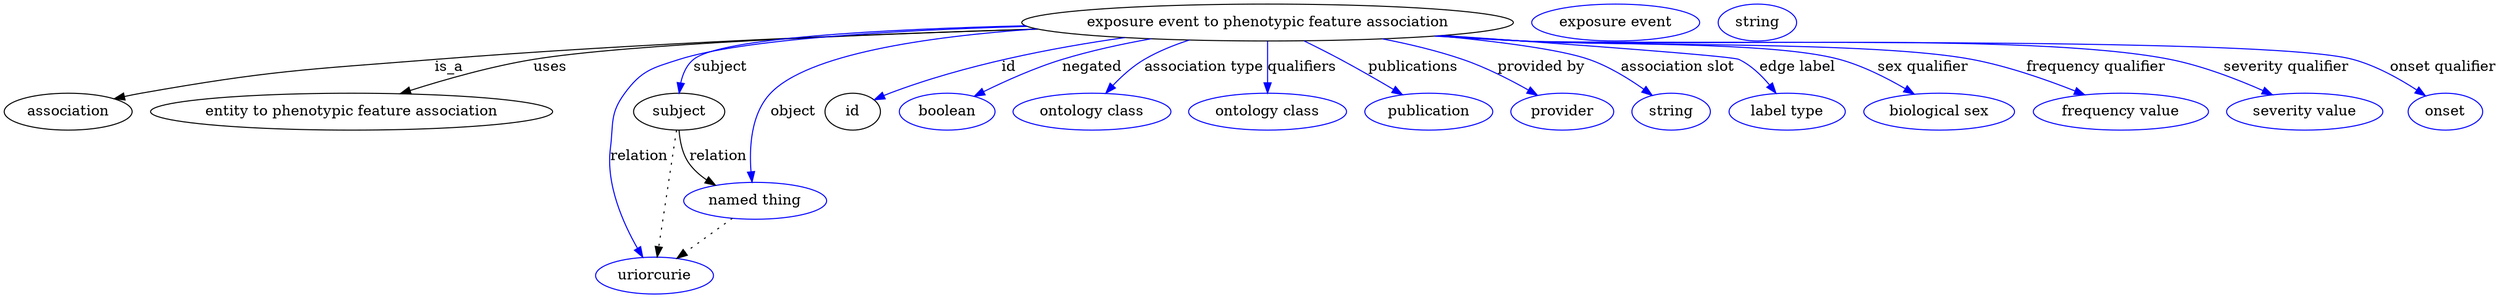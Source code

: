 digraph {
	graph [bb="0,0,1987.3,283"];
	node [label="\N"];
	"exposure event to phenotypic feature association"	 [height=0.5,
		label="exposure event to phenotypic feature association",
		pos="1013,265",
		width=5.0732];
	association	 [height=0.5,
		pos="50.046,178",
		width=1.3902];
	"exposure event to phenotypic feature association" -> association	 [label=is_a,
		lp="342.05,221.5",
		pos="e,87.275,190.07 836.41,260.3 698.52,255.52 502.25,246.26 331.05,229 232.24,219.04 206.97,217.66 110.05,196 105.87,195.07 101.55,\
193.99 97.247,192.85"];
	"entity to phenotypic feature association"	 [height=0.5,
		pos="268.05,178",
		width=4.1524];
	"exposure event to phenotypic feature association" -> "entity to phenotypic feature association"	 [label=uses,
		lp="419.05,221.5",
		pos="e,306.39,195.53 836.75,260.22 687.68,255.13 486.1,245.48 407.05,229 375.78,222.48 342.12,210.28 315.76,199.44"];
	subject	 [height=0.5,
		pos="520.05,178",
		width=0.99297];
	"exposure event to phenotypic feature association" -> subject	 [color=blue,
		label=subject,
		lp="558.55,221.5",
		pos="e,521.89,196.02 835.5,260.67 711.07,256.1 562.89,246.94 539.05,229 531.66,223.45 527.15,214.7 524.39,206.01",
		style=solid];
	relation	 [color=blue,
		height=0.5,
		label=uriorcurie,
		pos="502.05,18",
		width=1.2638];
	"exposure event to phenotypic feature association" -> relation	 [color=blue,
		label=relation,
		lp="490.05,134.5",
		pos="e,494.75,36.137 834.08,261.4 718.56,257.25 579.81,248.29 524.05,229 499.23,220.42 488.64,218.46 475.05,196 459.1,169.67 464.54,157.45 \
469.05,127 473.25,98.634 483.28,67.424 491.19,45.697",
		style=solid];
	object	 [color=blue,
		height=0.5,
		label="named thing",
		pos="585.05,91",
		width=1.5346];
	"exposure event to phenotypic feature association" -> object	 [color=blue,
		label=object,
		lp="618.05,178",
		pos="e,582.16,109.21 847.47,257.35 748.12,249.07 634.66,231.84 601.05,196 582.01,175.71 579.86,142.86 581.3,119.3",
		style=solid];
	id	 [height=0.5,
		pos="671.05,178",
		width=0.75];
	"exposure event to phenotypic feature association" -> id	 [color=blue,
		label=id,
		lp="813.55,221.5",
		pos="e,692.51,189.38 911.04,250.02 877.97,244.39 841.26,237.3 808.05,229 762.23,217.55 750.73,213.94 707.05,196 705.25,195.26 703.42,\
194.47 701.59,193.65",
		style=solid];
	negated	 [color=blue,
		height=0.5,
		label=boolean,
		pos="754.05,178",
		width=1.0652];
	"exposure event to phenotypic feature association" -> negated	 [color=blue,
		label=negated,
		lp="878.55,221.5",
		pos="e,778.31,192.04 927.4,249.01 904.26,243.67 879.42,237 857.05,229 832.88,220.36 806.99,207.53 787.22,196.9",
		style=solid];
	"association type"	 [color=blue,
		height=0.5,
		label="ontology class",
		pos="872.05,178",
		width=1.7151];
	"exposure event to phenotypic feature association" -> "association type"	 [color=blue,
		label="association type",
		lp="965.05,221.5",
		pos="e,885.91,195.97 957.6,247.77 945.05,242.68 932.17,236.43 921.05,229 910.62,222.03 900.72,212.51 892.58,203.58",
		style=solid];
	qualifiers	 [color=blue,
		height=0.5,
		label="ontology class",
		pos="1013,178",
		width=1.7151];
	"exposure event to phenotypic feature association" -> qualifiers	 [color=blue,
		label=qualifiers,
		lp="1039,221.5",
		pos="e,1013,196 1013,246.97 1013,235.19 1013,219.56 1013,206.16",
		style=solid];
	publications	 [color=blue,
		height=0.5,
		label=publication,
		pos="1143,178",
		width=1.3902];
	"exposure event to phenotypic feature association" -> publications	 [color=blue,
		label=publications,
		lp="1123.5,221.5",
		pos="e,1120.2,194.04 1041.4,247.05 1050.3,241.34 1060.1,234.96 1069,229 1083.2,219.57 1098.7,208.91 1111.9,199.79",
		style=solid];
	"provided by"	 [color=blue,
		height=0.5,
		label=provider,
		pos="1251,178",
		width=1.1193];
	"exposure event to phenotypic feature association" -> "provided by"	 [color=blue,
		label="provided by",
		lp="1225,221.5",
		pos="e,1228.6,193.04 1096.5,248.97 1117.9,243.71 1140.6,237.08 1161,229 1181.5,220.91 1202.9,208.9 1219.8,198.57",
		style=solid];
	"association slot"	 [color=blue,
		height=0.5,
		label=string,
		pos="1340,178",
		width=0.84854];
	"exposure event to phenotypic feature association" -> "association slot"	 [color=blue,
		label="association slot",
		lp="1334,221.5",
		pos="e,1322.4,192.81 1138.7,251.89 1188.4,245.65 1239.1,237.67 1262,229 1280.9,221.88 1299.9,209.61 1314.4,198.89",
		style=solid];
	"edge label"	 [color=blue,
		height=0.5,
		label="label type",
		pos="1434,178",
		width=1.2638];
	"exposure event to phenotypic feature association" -> "edge label"	 [color=blue,
		label="edge label",
		lp="1430,221.5",
		pos="e,1421,195.32 1145.2,252.53 1249.3,242.63 1377.3,230.26 1380,229 1393,223.1 1404.8,212.79 1414.1,202.98",
		style=solid];
	"sex qualifier"	 [color=blue,
		height=0.5,
		label="biological sex",
		pos="1557,178",
		width=1.661];
	"exposure event to phenotypic feature association" -> "sex qualifier"	 [color=blue,
		label="sex qualifier",
		lp="1532,221.5",
		pos="e,1532.9,194.7 1143,252.33 1163.4,250.46 1184.3,248.62 1204,247 1318.6,237.61 1351.6,260.9 1462,229 1483.9,222.67 1506.5,210.83 \
1524.1,200.14",
		style=solid];
	"frequency qualifier"	 [color=blue,
		height=0.5,
		label="frequency value",
		pos="1702,178",
		width=1.8776];
	"exposure event to phenotypic feature association" -> "frequency qualifier"	 [color=blue,
		label="frequency qualifier",
		lp="1671,221.5",
		pos="e,1669.6,193.91 1141.1,252.13 1162.2,250.25 1183.7,248.46 1204,247 1366.5,235.36 1410.7,262.78 1570,229 1601.3,222.38 1634.8,209.35 \
1660.2,198.11",
		style=solid];
	"severity qualifier"	 [color=blue,
		height=0.5,
		label="severity value",
		pos="1847,178",
		width=1.661];
	"exposure event to phenotypic feature association" -> "severity qualifier"	 [color=blue,
		label="severity qualifier",
		lp="1818.5,221.5",
		pos="e,1818,193.95 1139.6,252.01 1161.1,250.11 1183.2,248.34 1204,247 1320.1,239.54 1613.5,254.17 1727,229 1755.6,222.67 1785.9,209.74 \
1808.9,198.48",
		style=solid];
	"onset qualifier"	 [color=blue,
		height=0.5,
		label=onset,
		pos="1958,178",
		width=0.81243];
	"exposure event to phenotypic feature association" -> "onset qualifier"	 [color=blue,
		label="onset qualifier",
		lp="1941.5,221.5",
		pos="e,1939.5,192.31 1138.8,251.94 1160.5,250.03 1182.9,248.28 1204,247 1277.8,242.53 1797.9,248.98 1869,229 1891.5,222.69 1914.3,209.46 \
1931.2,198.06",
		style=solid];
	subject -> relation	 [pos="e,504.1,36.223 518.02,159.96 514.91,132.35 508.95,79.375 505.25,46.525",
		style=dotted];
	subject -> object	 [label=relation,
		lp="557.05,134.5",
		pos="e,557.44,106.67 522.87,159.75 525.14,149.41 529.14,136.66 536.05,127 539.75,121.82 544.44,117.07 549.43,112.85"];
	"exposure event to phenotypic feature association_subject"	 [color=blue,
		height=0.5,
		label="exposure event",
		pos="1277,265",
		width=1.7693];
	object -> relation	 [pos="e,520.91,34.588 565.8,74.069 554.72,64.326 540.64,51.941 528.53,41.291",
		style=dotted];
	association_id	 [color=blue,
		height=0.5,
		label=string,
		pos="1389,265",
		width=0.84854];
}
